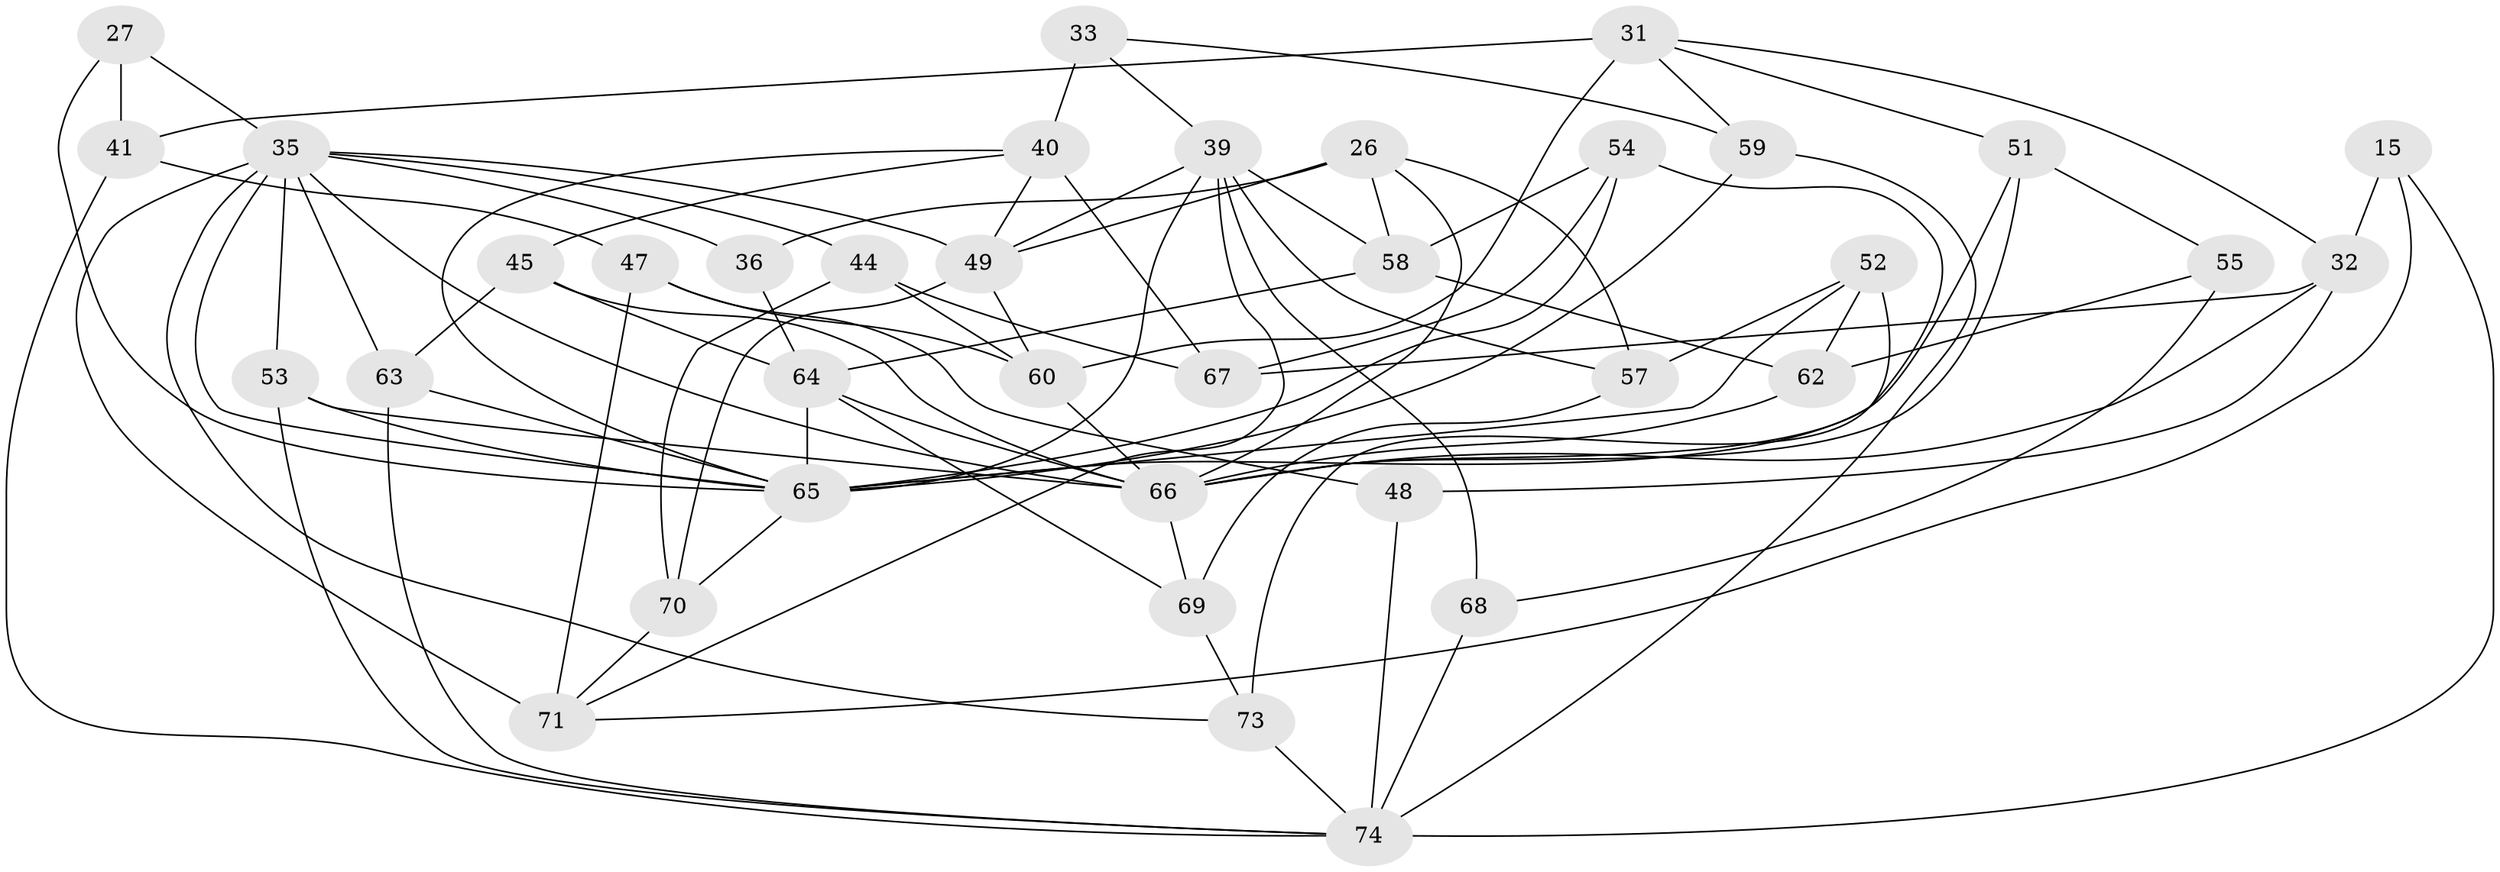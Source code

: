 // original degree distribution, {4: 1.0}
// Generated by graph-tools (version 1.1) at 2025/59/03/09/25 04:59:20]
// undirected, 37 vertices, 90 edges
graph export_dot {
graph [start="1"]
  node [color=gray90,style=filled];
  15;
  26 [super="+19"];
  27;
  31 [super="+30"];
  32 [super="+13"];
  33;
  35 [super="+9+20+29"];
  36;
  39 [super="+22"];
  40 [super="+3"];
  41 [super="+4"];
  44;
  45;
  47;
  48;
  49 [super="+16"];
  51 [super="+1"];
  52;
  53;
  54;
  55;
  57;
  58 [super="+38"];
  59;
  60 [super="+18+43"];
  62;
  63;
  64 [super="+21+24"];
  65 [super="+7+10+14"];
  66 [super="+28+56"];
  67;
  68;
  69 [super="+42"];
  70;
  71 [super="+61"];
  73 [super="+37"];
  74 [super="+46+72"];
  15 -- 32 [weight=2];
  15 -- 74;
  15 -- 71;
  26 -- 49 [weight=2];
  26 -- 58;
  26 -- 36;
  26 -- 57;
  26 -- 66;
  27 -- 41 [weight=2];
  27 -- 65;
  27 -- 35;
  31 -- 51;
  31 -- 32;
  31 -- 60 [weight=2];
  31 -- 41;
  31 -- 59;
  32 -- 67;
  32 -- 48;
  32 -- 66;
  33 -- 40 [weight=2];
  33 -- 59;
  33 -- 39;
  35 -- 66 [weight=2];
  35 -- 63;
  35 -- 53;
  35 -- 71 [weight=2];
  35 -- 73;
  35 -- 49;
  35 -- 44;
  35 -- 36;
  35 -- 65;
  36 -- 64 [weight=2];
  39 -- 57;
  39 -- 71;
  39 -- 65;
  39 -- 49;
  39 -- 68;
  39 -- 58 [weight=2];
  40 -- 67;
  40 -- 45;
  40 -- 49;
  40 -- 65;
  41 -- 74 [weight=2];
  41 -- 47;
  44 -- 60;
  44 -- 70;
  44 -- 67;
  45 -- 66;
  45 -- 64;
  45 -- 63;
  47 -- 48;
  47 -- 60;
  47 -- 71;
  48 -- 74 [weight=2];
  49 -- 70;
  49 -- 60 [weight=2];
  51 -- 55 [weight=2];
  51 -- 65 [weight=2];
  51 -- 66;
  52 -- 73;
  52 -- 62;
  52 -- 57;
  52 -- 65;
  53 -- 65;
  53 -- 74;
  53 -- 66;
  54 -- 67;
  54 -- 58;
  54 -- 65;
  54 -- 66;
  55 -- 68;
  55 -- 62;
  57 -- 69;
  58 -- 62;
  58 -- 64;
  59 -- 65;
  59 -- 74;
  60 -- 66 [weight=2];
  62 -- 66;
  63 -- 65;
  63 -- 74;
  64 -- 69 [weight=2];
  64 -- 65 [weight=2];
  64 -- 66 [weight=2];
  65 -- 70;
  66 -- 69;
  68 -- 74 [weight=2];
  69 -- 73 [weight=2];
  70 -- 71;
  73 -- 74 [weight=2];
}
